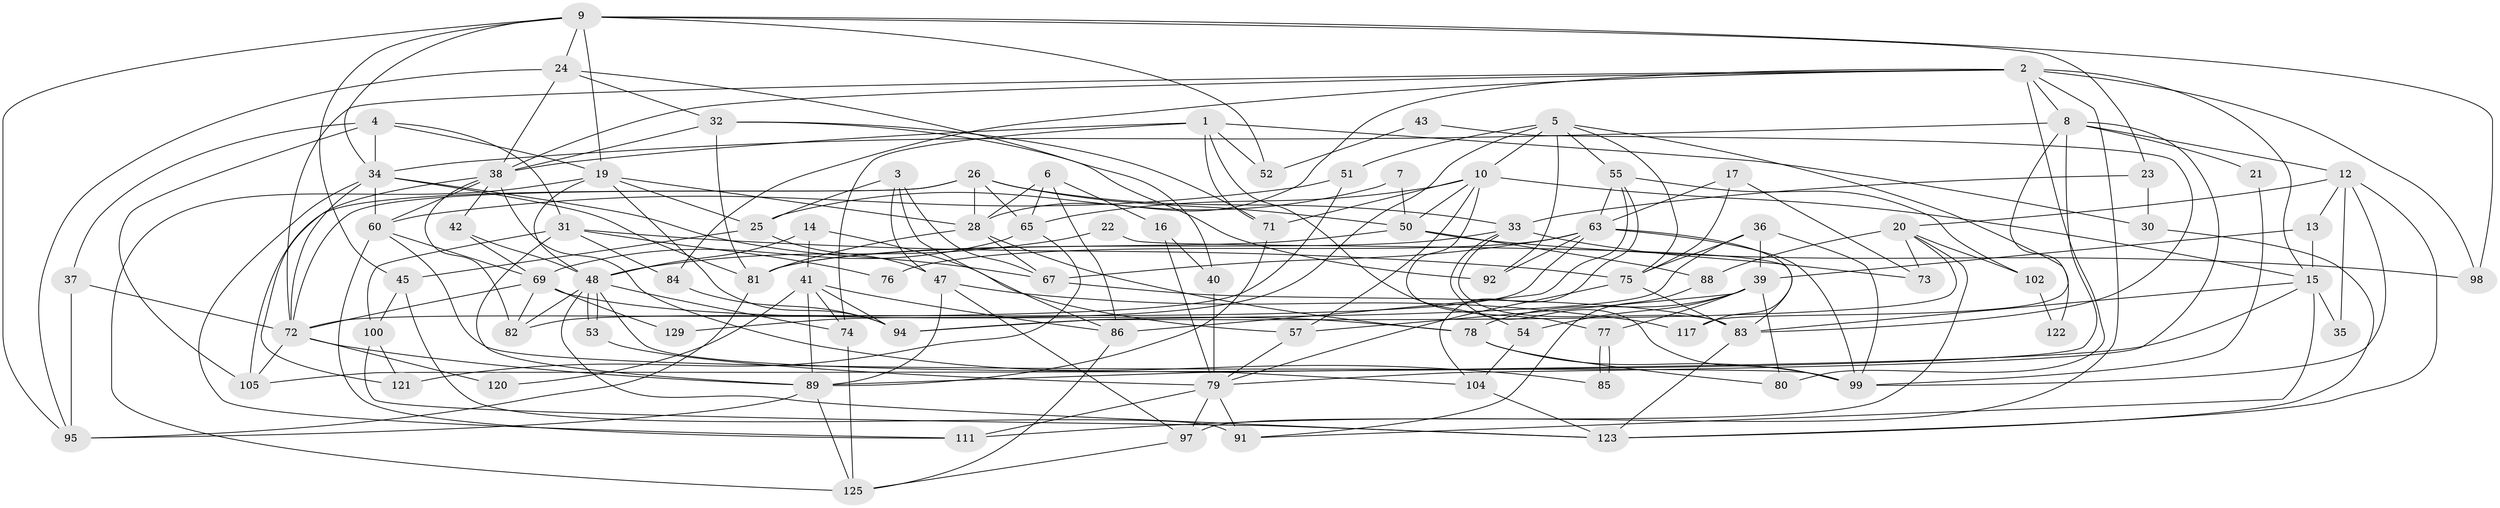 // Generated by graph-tools (version 1.1) at 2025/52/02/27/25 19:52:05]
// undirected, 91 vertices, 216 edges
graph export_dot {
graph [start="1"]
  node [color=gray90,style=filled];
  1 [super="+11"];
  2 [super="+115"];
  3;
  4 [super="+68"];
  5 [super="+112"];
  6;
  7;
  8 [super="+18"];
  9 [super="+49"];
  10 [super="+27"];
  12 [super="+62"];
  13;
  14;
  15 [super="+124"];
  16;
  17;
  19 [super="+44"];
  20 [super="+56"];
  21;
  22;
  23 [super="+29"];
  24 [super="+116"];
  25 [super="+64"];
  26 [super="+46"];
  28 [super="+127"];
  30;
  31;
  32 [super="+113"];
  33 [super="+126"];
  34 [super="+96"];
  35;
  36;
  37;
  38 [super="+70"];
  39 [super="+90"];
  40;
  41 [super="+106"];
  42;
  43;
  45;
  47 [super="+59"];
  48 [super="+61"];
  50 [super="+58"];
  51;
  52;
  53;
  54;
  55 [super="+66"];
  57;
  60 [super="+103"];
  63 [super="+130"];
  65 [super="+93"];
  67 [super="+87"];
  69;
  71;
  72 [super="+109"];
  73;
  74;
  75 [super="+114"];
  76;
  77;
  78;
  79 [super="+128"];
  80;
  81;
  82;
  83 [super="+101"];
  84;
  85;
  86 [super="+110"];
  88;
  89 [super="+118"];
  91;
  92;
  94;
  95 [super="+107"];
  97;
  98;
  99;
  100 [super="+119"];
  102;
  104;
  105 [super="+108"];
  111;
  117;
  120;
  121;
  122;
  123;
  125;
  129;
  1 -- 71;
  1 -- 52;
  1 -- 54;
  1 -- 74;
  1 -- 38;
  1 -- 30;
  2 -- 38;
  2 -- 111;
  2 -- 28;
  2 -- 80;
  2 -- 84;
  2 -- 8;
  2 -- 72;
  2 -- 98;
  2 -- 15;
  3 -- 86;
  3 -- 25;
  3 -- 47;
  3 -- 67;
  4 -- 105;
  4 -- 34;
  4 -- 37;
  4 -- 31;
  4 -- 19;
  5 -- 51;
  5 -- 55;
  5 -- 92;
  5 -- 129;
  5 -- 10;
  5 -- 75;
  5 -- 122;
  6 -- 86;
  6 -- 16;
  6 -- 65;
  6 -- 28;
  7 -- 25;
  7 -- 50;
  8 -- 21;
  8 -- 105;
  8 -- 117;
  8 -- 79;
  8 -- 34;
  8 -- 12;
  9 -- 45;
  9 -- 52;
  9 -- 34;
  9 -- 98;
  9 -- 95;
  9 -- 23;
  9 -- 24;
  9 -- 19;
  10 -- 57;
  10 -- 71;
  10 -- 77;
  10 -- 65;
  10 -- 50;
  10 -- 15;
  12 -- 99;
  12 -- 20;
  12 -- 35;
  12 -- 123;
  12 -- 13;
  13 -- 39;
  13 -- 15;
  14 -- 41;
  14 -- 57;
  14 -- 48;
  15 -- 83;
  15 -- 91;
  15 -- 89;
  15 -- 35;
  16 -- 79;
  16 -- 40;
  17 -- 63;
  17 -- 73;
  17 -- 75;
  19 -- 48;
  19 -- 25;
  19 -- 94;
  19 -- 125;
  19 -- 28;
  20 -- 88;
  20 -- 102;
  20 -- 73;
  20 -- 94;
  20 -- 97;
  21 -- 99;
  22 -- 48;
  22 -- 83;
  23 -- 30;
  23 -- 33;
  24 -- 40;
  24 -- 38;
  24 -- 95;
  24 -- 32;
  25 -- 45;
  25 -- 47;
  26 -- 28;
  26 -- 72 [weight=2];
  26 -- 65;
  26 -- 33;
  26 -- 50;
  26 -- 105;
  28 -- 81;
  28 -- 78;
  28 -- 67;
  30 -- 123;
  31 -- 84;
  31 -- 75;
  31 -- 76;
  31 -- 89;
  31 -- 100;
  32 -- 71;
  32 -- 92;
  32 -- 81;
  32 -- 38;
  33 -- 99;
  33 -- 81;
  33 -- 73;
  33 -- 83;
  34 -- 67;
  34 -- 111;
  34 -- 72;
  34 -- 81;
  34 -- 60;
  36 -- 39;
  36 -- 94;
  36 -- 99;
  36 -- 75;
  37 -- 95;
  37 -- 72;
  38 -- 82;
  38 -- 121;
  38 -- 85;
  38 -- 42;
  38 -- 60;
  39 -- 80;
  39 -- 57;
  39 -- 78;
  39 -- 77;
  39 -- 54;
  40 -- 79;
  41 -- 74;
  41 -- 120;
  41 -- 86;
  41 -- 89;
  41 -- 94;
  42 -- 69;
  42 -- 48;
  43 -- 52;
  43 -- 83;
  45 -- 91;
  45 -- 100;
  47 -- 89;
  47 -- 97;
  47 -- 117;
  48 -- 53;
  48 -- 53;
  48 -- 104;
  48 -- 82;
  48 -- 74;
  48 -- 123;
  50 -- 81;
  50 -- 88;
  50 -- 98;
  51 -- 72;
  51 -- 60;
  53 -- 79;
  54 -- 104;
  55 -- 63 [weight=2];
  55 -- 104;
  55 -- 102;
  55 -- 86;
  57 -- 79;
  60 -- 111;
  60 -- 69;
  60 -- 99;
  63 -- 82;
  63 -- 76;
  63 -- 99;
  63 -- 117;
  63 -- 92;
  63 -- 67;
  65 -- 69;
  65 -- 121;
  67 -- 83;
  69 -- 72;
  69 -- 78;
  69 -- 82;
  69 -- 129;
  71 -- 89;
  72 -- 89;
  72 -- 120;
  72 -- 105;
  74 -- 125;
  75 -- 79;
  75 -- 83;
  77 -- 85;
  77 -- 85;
  78 -- 99;
  78 -- 80;
  79 -- 91;
  79 -- 97;
  79 -- 111;
  81 -- 95;
  83 -- 123;
  84 -- 94;
  86 -- 125;
  88 -- 91;
  89 -- 125;
  89 -- 95;
  97 -- 125;
  100 -- 121;
  100 -- 123;
  102 -- 122;
  104 -- 123;
}
